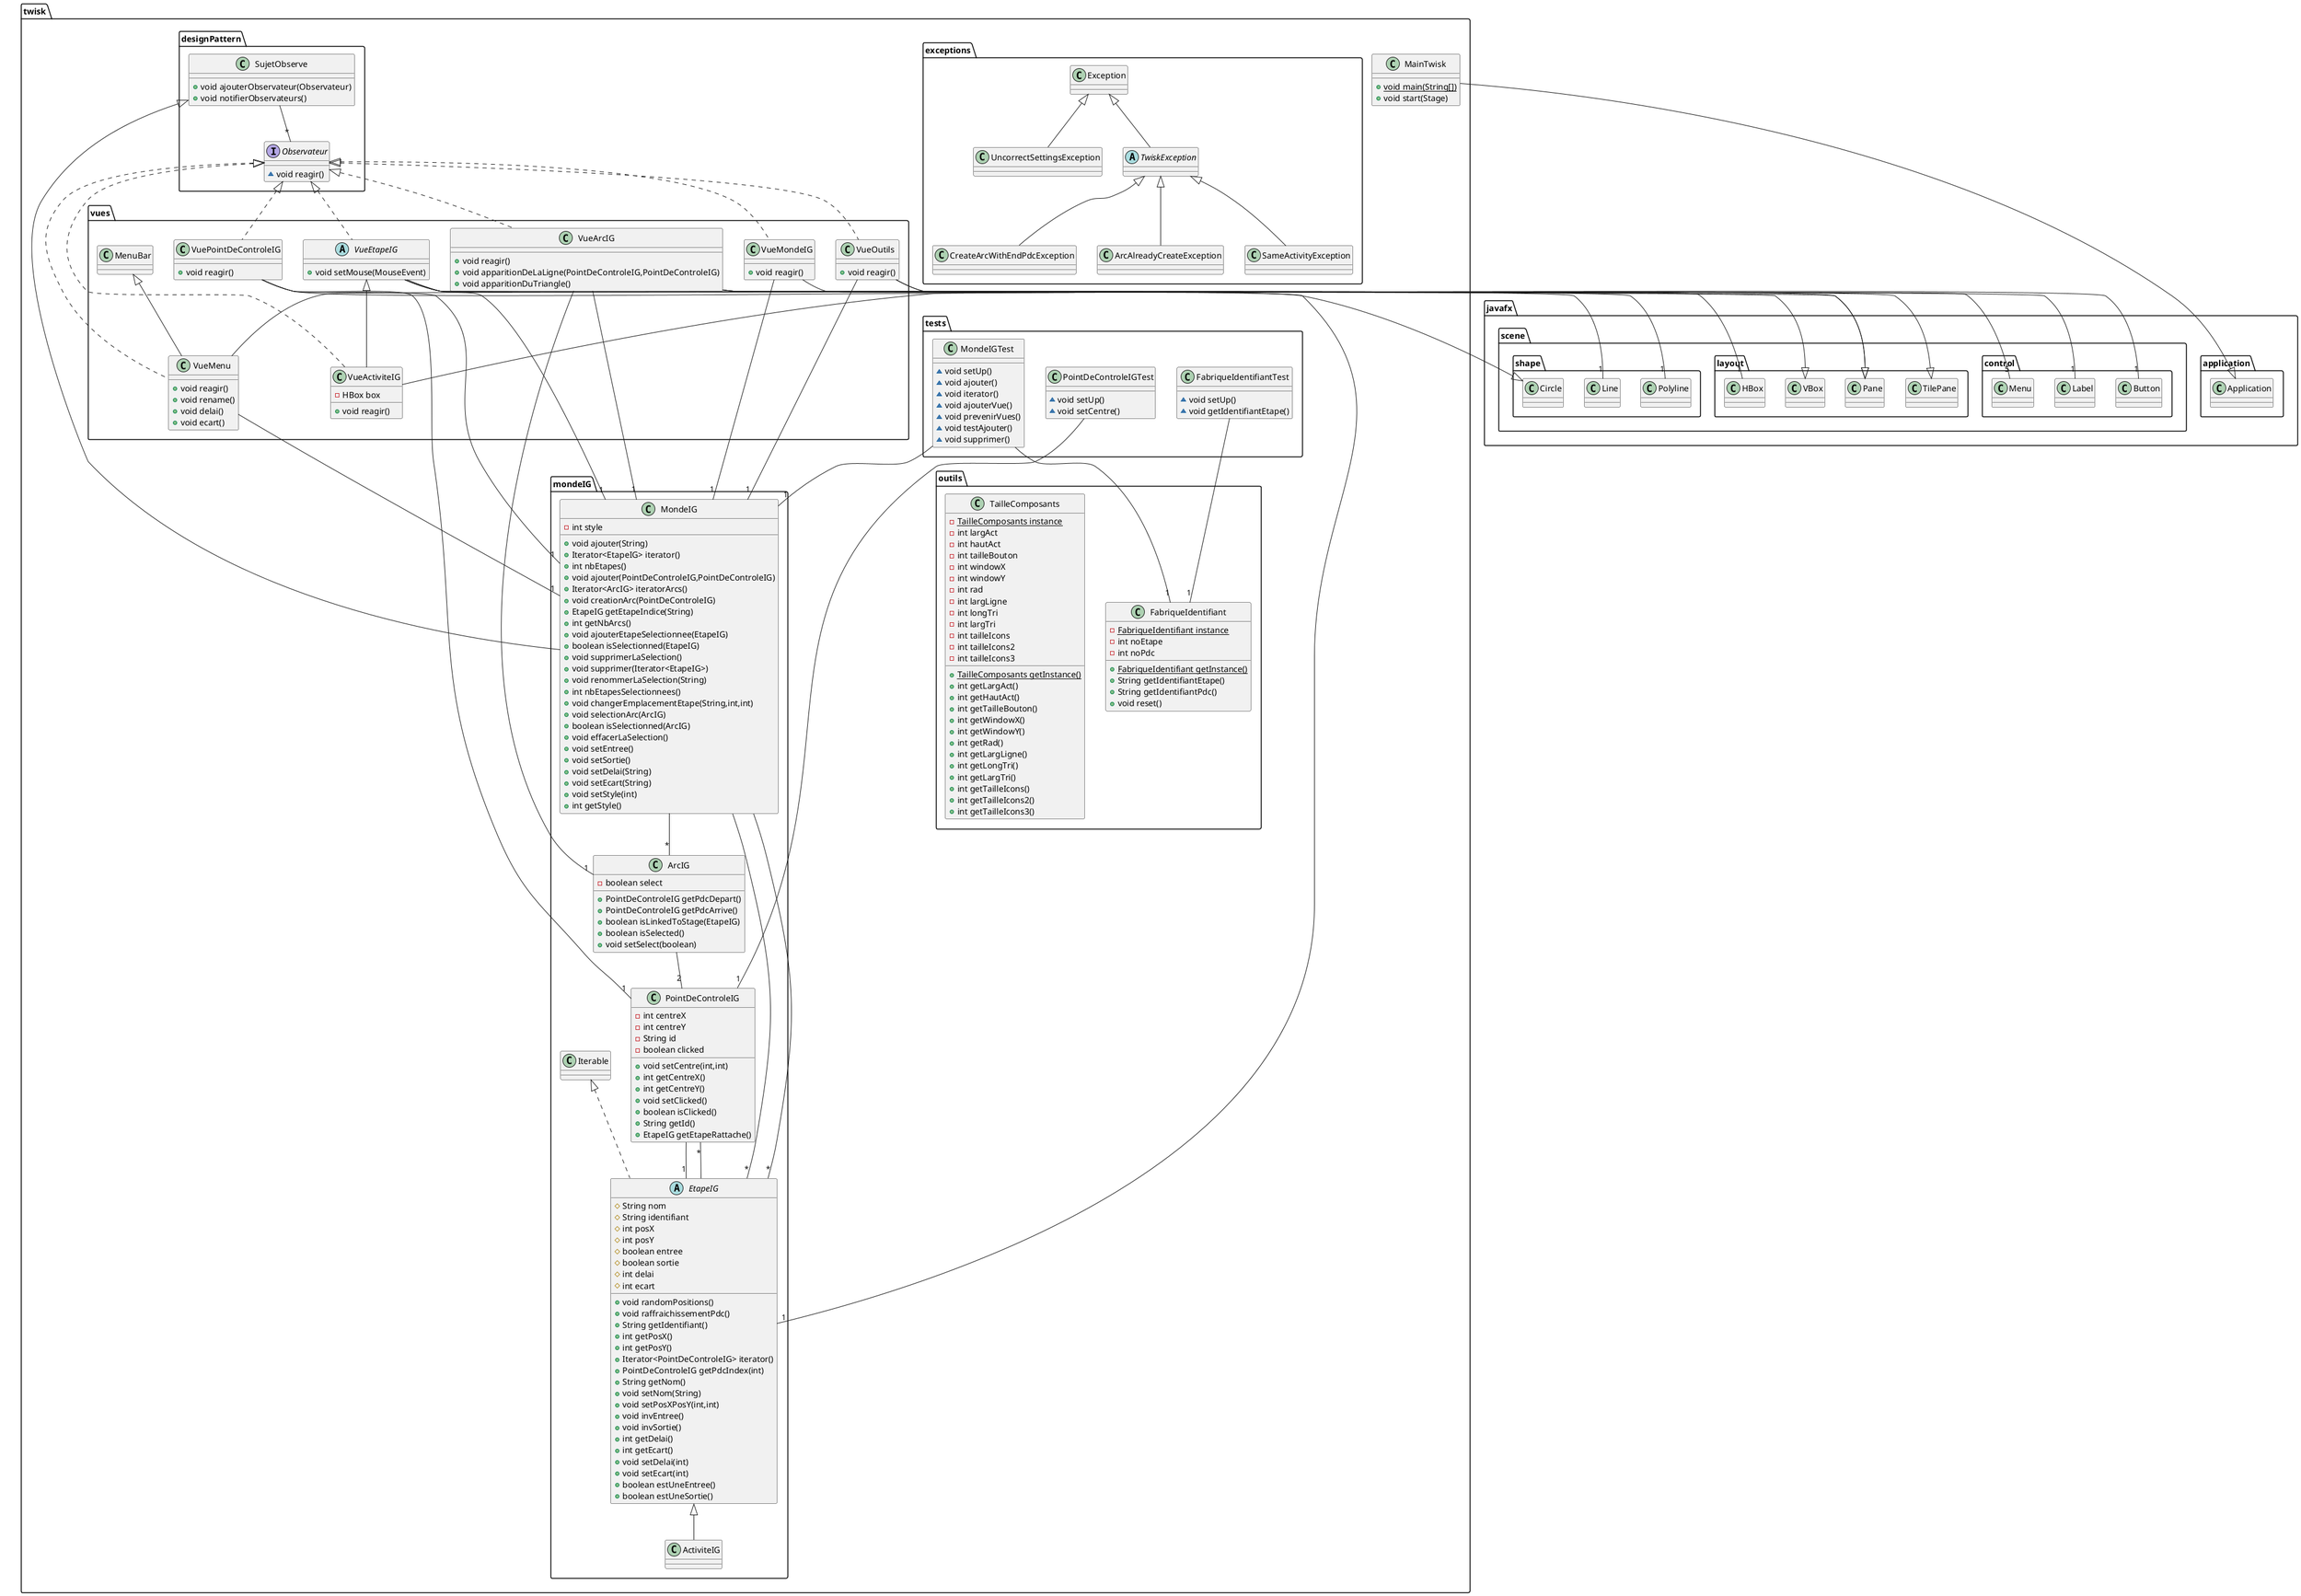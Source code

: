 @startuml
class twisk.vues.VueActiviteIG {
- HBox box
+ void reagir()
}
abstract class twisk.exceptions.TwiskException {
}
class twisk.mondeIG.ArcIG {
- boolean select
+ PointDeControleIG getPdcDepart()
+ PointDeControleIG getPdcArrive()
+ boolean isLinkedToStage(EtapeIG)
+ boolean isSelected()
+ void setSelect(boolean)
}
class twisk.vues.VueArcIG {
+ void reagir()
+ void apparitionDeLaLigne(PointDeControleIG,PointDeControleIG)
+ void apparitionDuTriangle()
}
class twisk.exceptions.CreateArcWithEndPdcException {
}
class twisk.tests.PointDeControleIGTest {
~ void setUp()
~ void setCentre()
}
class twisk.vues.VuePointDeControleIG {
+ void reagir()
}
class twisk.vues.VueMondeIG {
+ void reagir()
}
class twisk.outils.FabriqueIdentifiant {
- {static} FabriqueIdentifiant instance
- int noEtape
- int noPdc
+ {static} FabriqueIdentifiant getInstance()
+ String getIdentifiantEtape()
+ String getIdentifiantPdc()
+ void reset()
}
class twisk.mondeIG.MondeIG {
- int style
+ void ajouter(String)
+ Iterator<EtapeIG> iterator()
+ int nbEtapes()
+ void ajouter(PointDeControleIG,PointDeControleIG)
+ Iterator<ArcIG> iteratorArcs()
+ void creationArc(PointDeControleIG)
+ EtapeIG getEtapeIndice(String)
+ int getNbArcs()
+ void ajouterEtapeSelectionnee(EtapeIG)
+ boolean isSelectionned(EtapeIG)
+ void supprimerLaSelection()
+ void supprimer(Iterator<EtapeIG>)
+ void renommerLaSelection(String)
+ int nbEtapesSelectionnees()
+ void changerEmplacementEtape(String,int,int)
+ void selectionArc(ArcIG)
+ boolean isSelectionned(ArcIG)
+ void effacerLaSelection()
+ void setEntree()
+ void setSortie()
+ void setDelai(String)
+ void setEcart(String)
+ void setStyle(int)
+ int getStyle()
}
abstract class twisk.vues.VueEtapeIG {
+ void setMouse(MouseEvent)
}
abstract class twisk.mondeIG.EtapeIG {
# String nom
# String identifiant
# int posX
# int posY
# boolean entree
# boolean sortie
# int delai
# int ecart
+ void randomPositions()
+ void raffraichissementPdc()
+ String getIdentifiant()
+ int getPosX()
+ int getPosY()
+ Iterator<PointDeControleIG> iterator()
+ PointDeControleIG getPdcIndex(int)
+ String getNom()
+ void setNom(String)
+ void setPosXPosY(int,int)
+ void invEntree()
+ void invSortie()
+ int getDelai()
+ int getEcart()
+ void setDelai(int)
+ void setEcart(int)
+ boolean estUneEntree()
+ boolean estUneSortie()
}
class twisk.mondeIG.PointDeControleIG {
- int centreX
- int centreY
- String id
- boolean clicked
+ void setCentre(int,int)
+ int getCentreX()
+ int getCentreY()
+ void setClicked()
+ boolean isClicked()
+ String getId()
+ EtapeIG getEtapeRattache()
}
class twisk.vues.VueMenu {
+ void reagir()
+ void rename()
+ void delai()
+ void ecart()
}
class twisk.tests.MondeIGTest {
~ void setUp()
~ void ajouter()
~ void iterator()
~ void ajouterVue()
~ void prevenirVues()
~ void testAjouter()
~ void supprimer()
}
interface twisk.designPattern.Observateur {
~ void reagir()
}
class twisk.mondeIG.ActiviteIG {
}
class twisk.exceptions.ArcAlreadyCreateException {
}
class twisk.outils.TailleComposants {
- {static} TailleComposants instance
- int largAct
- int hautAct
- int tailleBouton
- int windowX
- int windowY
- int rad
- int largLigne
- int longTri
- int largTri
- int tailleIcons
- int tailleIcons2
- int tailleIcons3
+ {static} TailleComposants getInstance()
+ int getLargAct()
+ int getHautAct()
+ int getTailleBouton()
+ int getWindowX()
+ int getWindowY()
+ int getRad()
+ int getLargLigne()
+ int getLongTri()
+ int getLargTri()
+ int getTailleIcons()
+ int getTailleIcons2()
+ int getTailleIcons3()
}
class twisk.exceptions.UncorrectSettingsException {
}
class twisk.tests.FabriqueIdentifiantTest {
~ void setUp()
~ void getIdentifiantEtape()
}
class twisk.exceptions.SameActivityException {
}
class twisk.MainTwisk {
+ {static} void main(String[])
+ void start(Stage)
}
class twisk.vues.VueOutils {
+ void reagir()
}
class twisk.designPattern.SujetObserve {
+ void ajouterObservateur(Observateur)
+ void notifierObservateurs()
}
class javafx.scene.control.Label {
}
class javafx.scene.layout.HBox {
}
class javafx.scene.shape.Line {
}
class javafx.scene.shape.Polyline {
}
class javafx.scene.control.Menu {
}
class javafx.scene.control.Button {
}

twisk.designPattern.Observateur <|.. twisk.vues.VueActiviteIG
twisk.vues.VueEtapeIG <|-- twisk.vues.VueActiviteIG
twisk.exceptions.Exception <|-- twisk.exceptions.TwiskException
twisk.designPattern.Observateur <|.. twisk.vues.VueArcIG
javafx.scene.layout.Pane <|-- twisk.vues.VueArcIG
twisk.exceptions.TwiskException <|-- twisk.exceptions.CreateArcWithEndPdcException
twisk.designPattern.Observateur <|.. twisk.vues.VuePointDeControleIG
javafx.scene.shape.Circle <|-- twisk.vues.VuePointDeControleIG
twisk.designPattern.Observateur <|.. twisk.vues.VueMondeIG
javafx.scene.layout.Pane <|-- twisk.vues.VueMondeIG
twisk.designPattern.SujetObserve <|-- twisk.mondeIG.MondeIG
twisk.designPattern.Observateur <|.. twisk.vues.VueEtapeIG
javafx.scene.layout.VBox <|-- twisk.vues.VueEtapeIG
twisk.mondeIG.Iterable <|.. twisk.mondeIG.EtapeIG
twisk.designPattern.Observateur <|.. twisk.vues.VueMenu
twisk.vues.MenuBar <|-- twisk.vues.VueMenu
twisk.mondeIG.EtapeIG <|-- twisk.mondeIG.ActiviteIG
twisk.exceptions.TwiskException <|-- twisk.exceptions.ArcAlreadyCreateException
twisk.exceptions.Exception <|-- twisk.exceptions.UncorrectSettingsException
twisk.exceptions.TwiskException <|-- twisk.exceptions.SameActivityException
javafx.application.Application <|-- twisk.MainTwisk
twisk.designPattern.Observateur <|.. twisk.vues.VueOutils
javafx.scene.layout.TilePane <|-- twisk.vues.VueOutils

twisk.tests.PointDeControleIGTest --"1" twisk.mondeIG.PointDeControleIG
twisk.tests.FabriqueIdentifiantTest --"1" twisk.outils.FabriqueIdentifiant
twisk.tests.MondeIGTest--"1" twisk.mondeIG.MondeIG
twisk.tests.MondeIGTest--"1" twisk.outils.FabriqueIdentifiant

twisk.mondeIG.MondeIG--"*" twisk.mondeIG.EtapeIG
twisk.mondeIG.MondeIG--"*" twisk.mondeIG.EtapeIG
twisk.mondeIG.MondeIG--"*" twisk.mondeIG.ArcIG

twisk.mondeIG.EtapeIG--"*" twisk.mondeIG.PointDeControleIG

twisk.mondeIG.PointDeControleIG--"1" twisk.mondeIG.EtapeIG

twisk.mondeIG.ArcIG--"2" twisk.mondeIG.PointDeControleIG

twisk.designPattern.SujetObserve--"*" twisk.designPattern.Observateur

twisk.vues.VueOutils--"1" twisk.mondeIG.MondeIG
twisk.vues.VueOutils--"1" javafx.scene.control.Button

twisk.vues.VueEtapeIG--"1" twisk.mondeIG.MondeIG
twisk.vues.VueEtapeIG--"1" twisk.mondeIG.EtapeIG
twisk.vues.VueEtapeIG--"1" javafx.scene.control.Label

twisk.vues.VueMondeIG--"1" twisk.mondeIG.MondeIG

twisk.vues.VueArcIG--"1" twisk.mondeIG.MondeIG
twisk.vues.VueArcIG--"1" twisk.mondeIG.ArcIG
twisk.vues.VueArcIG--"1" javafx.scene.shape.Line
twisk.vues.VueArcIG--"1" javafx.scene.shape.Polyline

twisk.vues.VueActiviteIG--"1" javafx.scene.layout.HBox

twisk.vues.VuePointDeControleIG--"1" twisk.mondeIG.MondeIG
twisk.vues.VuePointDeControleIG--"1" twisk.mondeIG.PointDeControleIG

twisk.vues.VueMenu--"1" twisk.mondeIG.MondeIG
twisk.vues.VueMenu--"5" javafx.scene.control.Menu

@enduml

